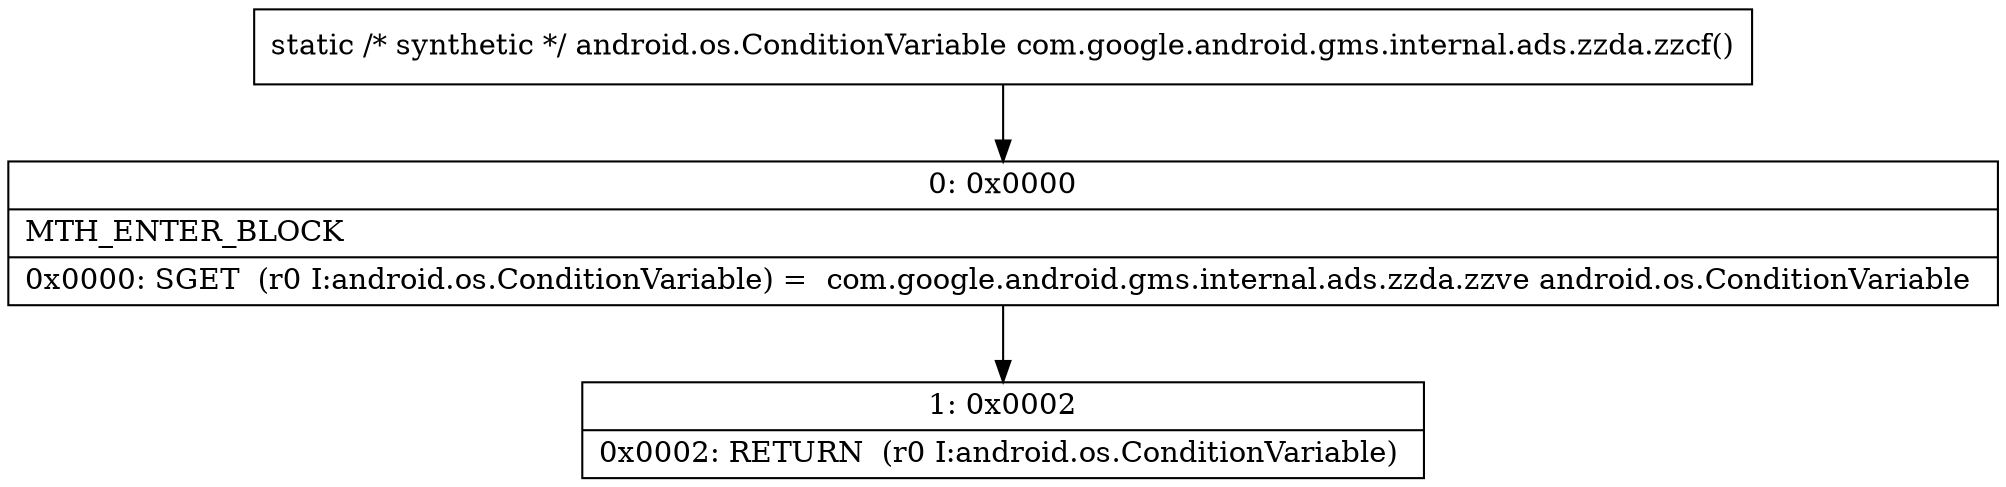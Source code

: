 digraph "CFG forcom.google.android.gms.internal.ads.zzda.zzcf()Landroid\/os\/ConditionVariable;" {
Node_0 [shape=record,label="{0\:\ 0x0000|MTH_ENTER_BLOCK\l|0x0000: SGET  (r0 I:android.os.ConditionVariable) =  com.google.android.gms.internal.ads.zzda.zzve android.os.ConditionVariable \l}"];
Node_1 [shape=record,label="{1\:\ 0x0002|0x0002: RETURN  (r0 I:android.os.ConditionVariable) \l}"];
MethodNode[shape=record,label="{static \/* synthetic *\/ android.os.ConditionVariable com.google.android.gms.internal.ads.zzda.zzcf() }"];
MethodNode -> Node_0;
Node_0 -> Node_1;
}

